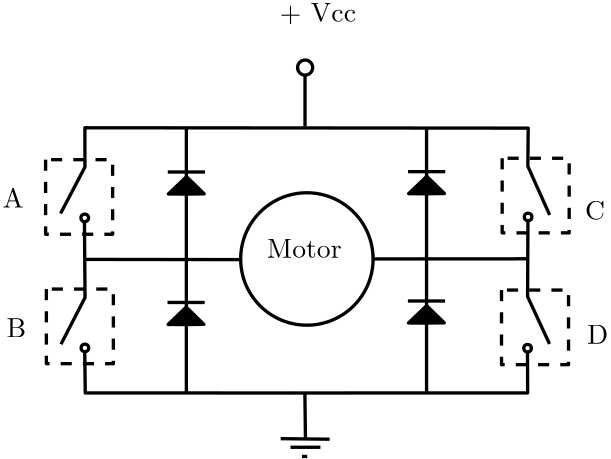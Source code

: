 <?xml version="1.0"?>
<!DOCTYPE ipe SYSTEM "ipe.dtd">
<ipe version="70206" creator="Ipe 7.2.7">
<info created="D:20170616090952" modified="D:20170616090952"/>
<ipestyle name="basic">
<symbol name="arrow/arc(spx)">
<path stroke="sym-stroke" fill="sym-stroke" pen="sym-pen">
0 0 m
-1 0.333 l
-1 -0.333 l
h
</path>
</symbol>
<symbol name="arrow/farc(spx)">
<path stroke="sym-stroke" fill="white" pen="sym-pen">
0 0 m
-1 0.333 l
-1 -0.333 l
h
</path>
</symbol>
<symbol name="arrow/ptarc(spx)">
<path stroke="sym-stroke" fill="sym-stroke" pen="sym-pen">
0 0 m
-1 0.333 l
-0.8 0 l
-1 -0.333 l
h
</path>
</symbol>
<symbol name="arrow/fptarc(spx)">
<path stroke="sym-stroke" fill="white" pen="sym-pen">
0 0 m
-1 0.333 l
-0.8 0 l
-1 -0.333 l
h
</path>
</symbol>
<symbol name="mark/circle(sx)" transformations="translations">
<path fill="sym-stroke">
0.6 0 0 0.6 0 0 e
0.4 0 0 0.4 0 0 e
</path>
</symbol>
<symbol name="mark/disk(sx)" transformations="translations">
<path fill="sym-stroke">
0.6 0 0 0.6 0 0 e
</path>
</symbol>
<symbol name="mark/fdisk(sfx)" transformations="translations">
<group>
<path fill="sym-fill">
0.5 0 0 0.5 0 0 e
</path>
<path fill="sym-stroke" fillrule="eofill">
0.6 0 0 0.6 0 0 e
0.4 0 0 0.4 0 0 e
</path>
</group>
</symbol>
<symbol name="mark/box(sx)" transformations="translations">
<path fill="sym-stroke" fillrule="eofill">
-0.6 -0.6 m
0.6 -0.6 l
0.6 0.6 l
-0.6 0.6 l
h
-0.4 -0.4 m
0.4 -0.4 l
0.4 0.4 l
-0.4 0.4 l
h
</path>
</symbol>
<symbol name="mark/square(sx)" transformations="translations">
<path fill="sym-stroke">
-0.6 -0.6 m
0.6 -0.6 l
0.6 0.6 l
-0.6 0.6 l
h
</path>
</symbol>
<symbol name="mark/fsquare(sfx)" transformations="translations">
<group>
<path fill="sym-fill">
-0.5 -0.5 m
0.5 -0.5 l
0.5 0.5 l
-0.5 0.5 l
h
</path>
<path fill="sym-stroke" fillrule="eofill">
-0.6 -0.6 m
0.6 -0.6 l
0.6 0.6 l
-0.6 0.6 l
h
-0.4 -0.4 m
0.4 -0.4 l
0.4 0.4 l
-0.4 0.4 l
h
</path>
</group>
</symbol>
<symbol name="mark/cross(sx)" transformations="translations">
<group>
<path fill="sym-stroke">
-0.43 -0.57 m
0.57 0.43 l
0.43 0.57 l
-0.57 -0.43 l
h
</path>
<path fill="sym-stroke">
-0.43 0.57 m
0.57 -0.43 l
0.43 -0.57 l
-0.57 0.43 l
h
</path>
</group>
</symbol>
<symbol name="arrow/fnormal(spx)">
<path stroke="sym-stroke" fill="white" pen="sym-pen">
0 0 m
-1 0.333 l
-1 -0.333 l
h
</path>
</symbol>
<symbol name="arrow/pointed(spx)">
<path stroke="sym-stroke" fill="sym-stroke" pen="sym-pen">
0 0 m
-1 0.333 l
-0.8 0 l
-1 -0.333 l
h
</path>
</symbol>
<symbol name="arrow/fpointed(spx)">
<path stroke="sym-stroke" fill="white" pen="sym-pen">
0 0 m
-1 0.333 l
-0.8 0 l
-1 -0.333 l
h
</path>
</symbol>
<symbol name="arrow/linear(spx)">
<path stroke="sym-stroke" pen="sym-pen">
-1 0.333 m
0 0 l
-1 -0.333 l
</path>
</symbol>
<symbol name="arrow/fdouble(spx)">
<path stroke="sym-stroke" fill="white" pen="sym-pen">
0 0 m
-1 0.333 l
-1 -0.333 l
h
-1 0 m
-2 0.333 l
-2 -0.333 l
h
</path>
</symbol>
<symbol name="arrow/double(spx)">
<path stroke="sym-stroke" fill="sym-stroke" pen="sym-pen">
0 0 m
-1 0.333 l
-1 -0.333 l
h
-1 0 m
-2 0.333 l
-2 -0.333 l
h
</path>
</symbol>
<pen name="heavier" value="0.8"/>
<pen name="fat" value="1.2"/>
<pen name="ultrafat" value="2"/>
<symbolsize name="large" value="5"/>
<symbolsize name="small" value="2"/>
<symbolsize name="tiny" value="1.1"/>
<arrowsize name="large" value="10"/>
<arrowsize name="small" value="5"/>
<arrowsize name="tiny" value="3"/>
<color name="red" value="1 0 0"/>
<color name="green" value="0 1 0"/>
<color name="blue" value="0 0 1"/>
<color name="yellow" value="1 1 0"/>
<color name="orange" value="1 0.647 0"/>
<color name="gold" value="1 0.843 0"/>
<color name="purple" value="0.627 0.125 0.941"/>
<color name="gray" value="0.745"/>
<color name="brown" value="0.647 0.165 0.165"/>
<color name="navy" value="0 0 0.502"/>
<color name="pink" value="1 0.753 0.796"/>
<color name="seagreen" value="0.18 0.545 0.341"/>
<color name="turquoise" value="0.251 0.878 0.816"/>
<color name="violet" value="0.933 0.51 0.933"/>
<color name="darkblue" value="0 0 0.545"/>
<color name="darkcyan" value="0 0.545 0.545"/>
<color name="darkgray" value="0.663"/>
<color name="darkgreen" value="0 0.392 0"/>
<color name="darkmagenta" value="0.545 0 0.545"/>
<color name="darkorange" value="1 0.549 0"/>
<color name="darkred" value="0.545 0 0"/>
<color name="lightblue" value="0.678 0.847 0.902"/>
<color name="lightcyan" value="0.878 1 1"/>
<color name="lightgray" value="0.827"/>
<color name="lightgreen" value="0.565 0.933 0.565"/>
<color name="lightyellow" value="1 1 0.878"/>
<dashstyle name="dashed" value="[4] 0"/>
<dashstyle name="dotted" value="[1 3] 0"/>
<dashstyle name="dash dotted" value="[4 2 1 2] 0"/>
<dashstyle name="dash dot dotted" value="[4 2 1 2 1 2] 0"/>
<textsize name="large" value="\large"/>
<textsize name="Large" value="\Large"/>
<textsize name="LARGE" value="\LARGE"/>
<textsize name="huge" value="\huge"/>
<textsize name="Huge" value="\Huge"/>
<textsize name="small" value="\small"/>
<textsize name="footnote" value="\footnotesize"/>
<textsize name="tiny" value="\tiny"/>
<textstyle name="center" begin="\begin{center}" end="\end{center}"/>
<textstyle name="itemize" begin="\begin{itemize}" end="\end{itemize}"/>
<textstyle name="item" begin="\begin{itemize}\item{}" end="\end{itemize}"/>
<gridsize name="4 pts" value="4"/>
<gridsize name="8 pts (~3 mm)" value="8"/>
<gridsize name="16 pts (~6 mm)" value="16"/>
<gridsize name="32 pts (~12 mm)" value="32"/>
<gridsize name="10 pts (~3.5 mm)" value="10"/>
<gridsize name="20 pts (~7 mm)" value="20"/>
<gridsize name="14 pts (~5 mm)" value="14"/>
<gridsize name="28 pts (~10 mm)" value="28"/>
<gridsize name="56 pts (~20 mm)" value="56"/>
<anglesize name="90 deg" value="90"/>
<anglesize name="60 deg" value="60"/>
<anglesize name="45 deg" value="45"/>
<anglesize name="30 deg" value="30"/>
<anglesize name="22.5 deg" value="22.5"/>
<opacity name="10%" value="0.1"/>
<opacity name="30%" value="0.3"/>
<opacity name="50%" value="0.5"/>
<opacity name="75%" value="0.75"/>
<tiling name="falling" angle="-60" step="4" width="1"/>
<tiling name="rising" angle="30" step="4" width="1"/>
</ipestyle>
<page>
<layer name="alpha"/>
<view layers="alpha" active="alpha"/>
<path layer="alpha" stroke="black" pen="fat">
180.34 236.624 m
189.105 253.357 l
189.09 267.492 l
348.678 267.362 l
348.556 253.632 l
356.401 236.102 l
</path>
<path stroke="black" pen="fat">
188.931 233.964 m
189.138 206.354 l
180.485 189.573 l
</path>
<path stroke="black" pen="fat">
189.003 220.107 m
244.888 220.027 l
</path>
<path stroke="black" pen="fat">
225.623 267.474 m
225.619 172.134 l
</path>
<path stroke="black" pen="fat">
189.03 187.033 m
189.219 172.039 l
264.119 172.01 l
</path>
<path stroke="black" pen="fat">
263.949 172.013 m
348.477 172.04 l
348.425 186.899 l
</path>
<path stroke="black" fill="black" pen="fat">
218.832 204.59 m
232.223 204.59 l
</path>
<path stroke="black" fill="black" pen="fat">
225.569 196.642 m
219.045 196.685 l
225.569 202.908 l
231.922 196.727 l
224.711 196.642 l
</path>
<path stroke="black" fill="black" pen="fat">
292.451 220.273 m
344.331 220.306 l
</path>
<path stroke="black" fill="black" pen="fat">
344.234 220.333 m
348.612 220.333 l
</path>
<path stroke="black" pen="fat">
348.588 234.185 m
348.465 206.725 l
356.352 189.663 l
</path>
<path stroke="black" pen="fat">
268.289 172.151 m
268.496 155.37 l
</path>
<path stroke="black" pen="fat">
259.588 155.577 m
277.198 155.37 l
</path>
<path stroke="black" pen="fat">
263.11 152.47 m
273.883 152.47 l
</path>
<path stroke="black" pen="fat">
267.253 149.155 m
269.118 149.155 l
</path>
<path stroke="black" pen="fat">
312.091 267.513 m
312.091 172.17 l
</path>
<path stroke="black" pen="fat">
268.338 267.993 m
268.338 286.504 l
</path>
<path matrix="1 0 0 1 86.5408 0.539753" stroke="black" fill="black" pen="fat">
218.832 204.59 m
232.223 204.59 l
</path>
<path matrix="1 0 0 1 86.5408 0.539753" stroke="black" fill="black" pen="fat">
225.569 196.642 m
219.045 196.685 l
225.569 202.908 l
231.922 196.727 l
224.711 196.642 l
</path>
<path matrix="1 0 0 1 86.5964 47.088" stroke="black" fill="black" pen="fat">
218.832 204.59 m
232.223 204.59 l
</path>
<path matrix="1 0 0 1 86.5964 47.088" stroke="black" fill="black" pen="fat">
225.569 196.642 m
219.045 196.685 l
225.569 202.908 l
231.922 196.727 l
224.711 196.642 l
</path>
<path matrix="1 0 0 1 0.102304 46.9774" stroke="black" fill="black" pen="fat">
218.832 204.59 m
232.223 204.59 l
</path>
<path matrix="1 0 0 1 0.102304 46.9774" stroke="black" fill="black" pen="fat">
225.569 196.642 m
219.045 196.685 l
225.569 202.908 l
231.922 196.727 l
224.711 196.642 l
</path>
<path stroke="black" dash="dashed" pen="fat">
174.951 256.016 m
174.951 229.161 l
199.075 229.161 l
199.075 256.016 l
h
</path>
<path matrix="1 0 0 1 0.268884 -46.5948" stroke="black" dash="dashed" pen="fat">
174.951 256.016 m
174.951 229.161 l
199.075 229.161 l
199.075 256.016 l
h
</path>
<path matrix="1 0 0 1 164.129 -46.945" stroke="black" dash="dashed" pen="fat">
174.951 256.016 m
174.951 229.161 l
199.075 229.161 l
199.075 256.016 l
h
</path>
<path matrix="1 0 0 1 164.359 0.496371" stroke="black" dash="dashed" pen="fat">
174.951 256.016 m
174.951 229.161 l
199.075 229.161 l
199.075 256.016 l
h
</path>
<path stroke="black" pen="fat">
23.8335 0 0 23.8335 269.006 220.257 e
</path>
<path stroke="black" pen="fat">
1.35928 0 0 1.35928 189.036 235.052 e
</path>
<path matrix="1 0 0 1 0.0591819 -46.8054" stroke="black" pen="fat">
1.35928 0 0 1.35928 189.036 235.052 e
</path>
<path matrix="1 0 0 1 159.421 -46.9212" stroke="black" pen="fat">
1.35928 0 0 1.35928 189.036 235.052 e
</path>
<path matrix="1 0 0 1 159.608 0.322774" stroke="black" pen="fat">
1.35928 0 0 1.35928 189.036 235.052 e
</path>
<path stroke="black" pen="fat">
2.71259 0 0 2.71259 268.371 289.163 e
</path>
<text transformations="translations" pos="254.603 220.662" stroke="black" type="label" valign="baseline">Motor</text>
<text transformations="translations" pos="259.285 305.68" stroke="black" type="label" valign="baseline">+ Vcc</text>
<text transformations="translations" pos="159.531 238.766" stroke="black" type="label" valign="baseline">A</text>
<text transformations="translations" pos="160.892 192.088" stroke="black" type="label" valign="baseline">B</text>
<text transformations="translations" pos="369.165 234.348" stroke="black" type="label" valign="baseline">C</text>
<text transformations="translations" pos="369.868 189.719" stroke="black" type="label" valign="baseline">D</text>
</page>
</ipe>
